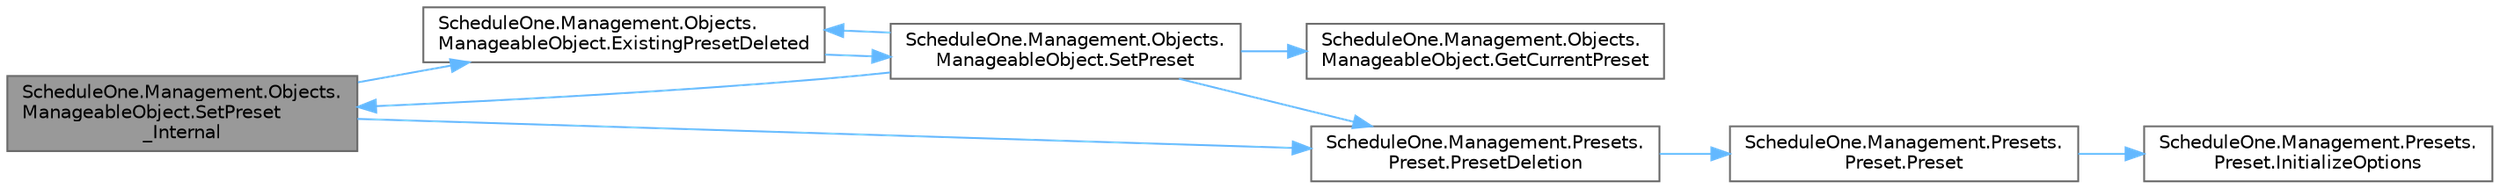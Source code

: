 digraph "ScheduleOne.Management.Objects.ManageableObject.SetPreset_Internal"
{
 // LATEX_PDF_SIZE
  bgcolor="transparent";
  edge [fontname=Helvetica,fontsize=10,labelfontname=Helvetica,labelfontsize=10];
  node [fontname=Helvetica,fontsize=10,shape=box,height=0.2,width=0.4];
  rankdir="LR";
  Node1 [id="Node000001",label="ScheduleOne.Management.Objects.\lManageableObject.SetPreset\l_Internal",height=0.2,width=0.4,color="gray40", fillcolor="grey60", style="filled", fontcolor="black",tooltip=" "];
  Node1 -> Node2 [id="edge1_Node000001_Node000002",color="steelblue1",style="solid",tooltip=" "];
  Node2 [id="Node000002",label="ScheduleOne.Management.Objects.\lManageableObject.ExistingPresetDeleted",height=0.2,width=0.4,color="grey40", fillcolor="white", style="filled",URL="$class_schedule_one_1_1_management_1_1_objects_1_1_manageable_object.html#a9b4d876b5166f34042bb6f6c9bf5471c",tooltip=" "];
  Node2 -> Node3 [id="edge2_Node000002_Node000003",color="steelblue1",style="solid",tooltip=" "];
  Node3 [id="Node000003",label="ScheduleOne.Management.Objects.\lManageableObject.SetPreset",height=0.2,width=0.4,color="grey40", fillcolor="white", style="filled",URL="$class_schedule_one_1_1_management_1_1_objects_1_1_manageable_object.html#a637d0589dfdbd81b2249261eff49c453",tooltip=" "];
  Node3 -> Node2 [id="edge3_Node000003_Node000002",color="steelblue1",style="solid",tooltip=" "];
  Node3 -> Node4 [id="edge4_Node000003_Node000004",color="steelblue1",style="solid",tooltip=" "];
  Node4 [id="Node000004",label="ScheduleOne.Management.Objects.\lManageableObject.GetCurrentPreset",height=0.2,width=0.4,color="grey40", fillcolor="white", style="filled",URL="$class_schedule_one_1_1_management_1_1_objects_1_1_manageable_object.html#a31a1df2193621eaf1ed916af0f6b6b35",tooltip=" "];
  Node3 -> Node5 [id="edge5_Node000003_Node000005",color="steelblue1",style="solid",tooltip=" "];
  Node5 [id="Node000005",label="ScheduleOne.Management.Presets.\lPreset.PresetDeletion",height=0.2,width=0.4,color="grey40", fillcolor="white", style="filled",URL="$class_schedule_one_1_1_management_1_1_presets_1_1_preset.html#a430e207816c6708e5bcfbf1472363523",tooltip=" "];
  Node5 -> Node6 [id="edge6_Node000005_Node000006",color="steelblue1",style="solid",tooltip=" "];
  Node6 [id="Node000006",label="ScheduleOne.Management.Presets.\lPreset.Preset",height=0.2,width=0.4,color="grey40", fillcolor="white", style="filled",URL="$class_schedule_one_1_1_management_1_1_presets_1_1_preset.html#ae778ecc95dc004321578f76922a6f58c",tooltip=" "];
  Node6 -> Node7 [id="edge7_Node000006_Node000007",color="steelblue1",style="solid",tooltip=" "];
  Node7 [id="Node000007",label="ScheduleOne.Management.Presets.\lPreset.InitializeOptions",height=0.2,width=0.4,color="grey40", fillcolor="white", style="filled",URL="$class_schedule_one_1_1_management_1_1_presets_1_1_preset.html#a942c9cdd1c5c7a76c4500cba4070faab",tooltip=" "];
  Node3 -> Node1 [id="edge8_Node000003_Node000001",color="steelblue1",style="solid",tooltip=" "];
  Node1 -> Node5 [id="edge9_Node000001_Node000005",color="steelblue1",style="solid",tooltip=" "];
}
